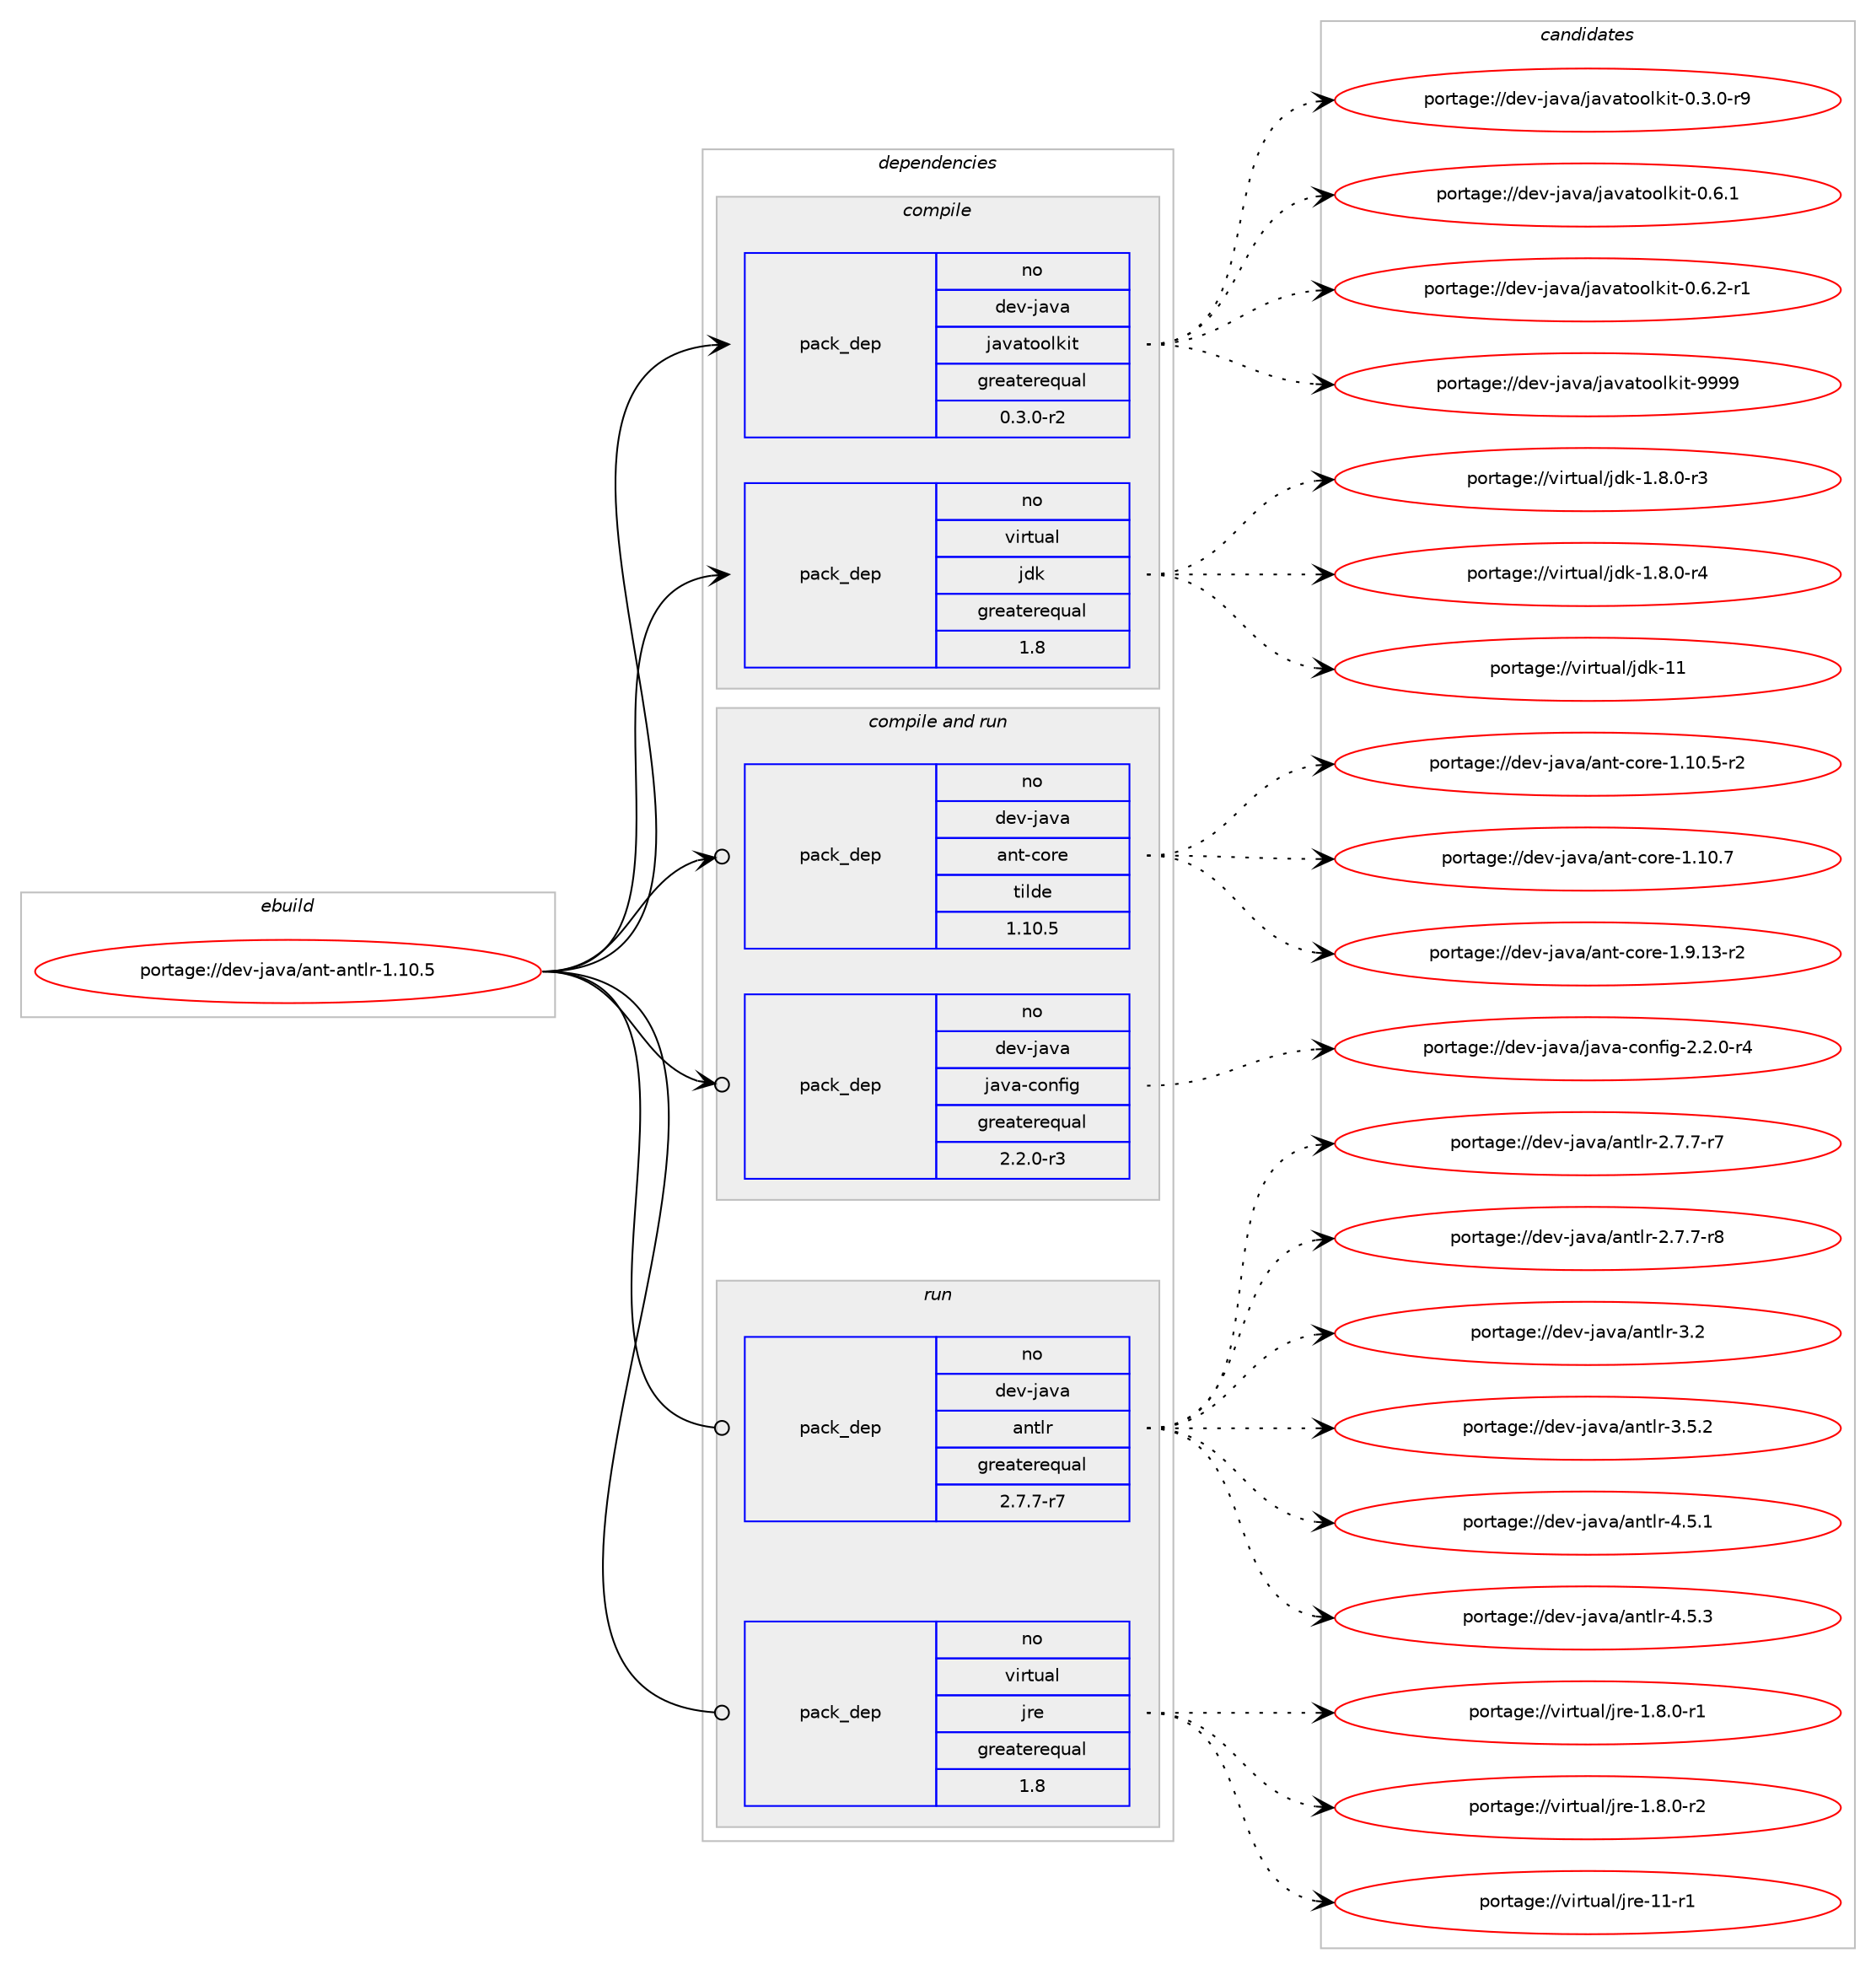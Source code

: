 digraph prolog {

# *************
# Graph options
# *************

newrank=true;
concentrate=true;
compound=true;
graph [rankdir=LR,fontname=Helvetica,fontsize=10,ranksep=1.5];#, ranksep=2.5, nodesep=0.2];
edge  [arrowhead=vee];
node  [fontname=Helvetica,fontsize=10];

# **********
# The ebuild
# **********

subgraph cluster_leftcol {
color=gray;
rank=same;
label=<<i>ebuild</i>>;
id [label="portage://dev-java/ant-antlr-1.10.5", color=red, width=4, href="../dev-java/ant-antlr-1.10.5.svg"];
}

# ****************
# The dependencies
# ****************

subgraph cluster_midcol {
color=gray;
label=<<i>dependencies</i>>;
subgraph cluster_compile {
fillcolor="#eeeeee";
style=filled;
label=<<i>compile</i>>;
subgraph pack65223 {
dependency85920 [label=<<TABLE BORDER="0" CELLBORDER="1" CELLSPACING="0" CELLPADDING="4" WIDTH="220"><TR><TD ROWSPAN="6" CELLPADDING="30">pack_dep</TD></TR><TR><TD WIDTH="110">no</TD></TR><TR><TD>dev-java</TD></TR><TR><TD>javatoolkit</TD></TR><TR><TD>greaterequal</TD></TR><TR><TD>0.3.0-r2</TD></TR></TABLE>>, shape=none, color=blue];
}
id:e -> dependency85920:w [weight=20,style="solid",arrowhead="vee"];
subgraph pack65224 {
dependency85921 [label=<<TABLE BORDER="0" CELLBORDER="1" CELLSPACING="0" CELLPADDING="4" WIDTH="220"><TR><TD ROWSPAN="6" CELLPADDING="30">pack_dep</TD></TR><TR><TD WIDTH="110">no</TD></TR><TR><TD>virtual</TD></TR><TR><TD>jdk</TD></TR><TR><TD>greaterequal</TD></TR><TR><TD>1.8</TD></TR></TABLE>>, shape=none, color=blue];
}
id:e -> dependency85921:w [weight=20,style="solid",arrowhead="vee"];
}
subgraph cluster_compileandrun {
fillcolor="#eeeeee";
style=filled;
label=<<i>compile and run</i>>;
subgraph pack65225 {
dependency85922 [label=<<TABLE BORDER="0" CELLBORDER="1" CELLSPACING="0" CELLPADDING="4" WIDTH="220"><TR><TD ROWSPAN="6" CELLPADDING="30">pack_dep</TD></TR><TR><TD WIDTH="110">no</TD></TR><TR><TD>dev-java</TD></TR><TR><TD>ant-core</TD></TR><TR><TD>tilde</TD></TR><TR><TD>1.10.5</TD></TR></TABLE>>, shape=none, color=blue];
}
id:e -> dependency85922:w [weight=20,style="solid",arrowhead="odotvee"];
subgraph pack65226 {
dependency85923 [label=<<TABLE BORDER="0" CELLBORDER="1" CELLSPACING="0" CELLPADDING="4" WIDTH="220"><TR><TD ROWSPAN="6" CELLPADDING="30">pack_dep</TD></TR><TR><TD WIDTH="110">no</TD></TR><TR><TD>dev-java</TD></TR><TR><TD>java-config</TD></TR><TR><TD>greaterequal</TD></TR><TR><TD>2.2.0-r3</TD></TR></TABLE>>, shape=none, color=blue];
}
id:e -> dependency85923:w [weight=20,style="solid",arrowhead="odotvee"];
}
subgraph cluster_run {
fillcolor="#eeeeee";
style=filled;
label=<<i>run</i>>;
subgraph pack65227 {
dependency85924 [label=<<TABLE BORDER="0" CELLBORDER="1" CELLSPACING="0" CELLPADDING="4" WIDTH="220"><TR><TD ROWSPAN="6" CELLPADDING="30">pack_dep</TD></TR><TR><TD WIDTH="110">no</TD></TR><TR><TD>dev-java</TD></TR><TR><TD>antlr</TD></TR><TR><TD>greaterequal</TD></TR><TR><TD>2.7.7-r7</TD></TR></TABLE>>, shape=none, color=blue];
}
id:e -> dependency85924:w [weight=20,style="solid",arrowhead="odot"];
subgraph pack65228 {
dependency85925 [label=<<TABLE BORDER="0" CELLBORDER="1" CELLSPACING="0" CELLPADDING="4" WIDTH="220"><TR><TD ROWSPAN="6" CELLPADDING="30">pack_dep</TD></TR><TR><TD WIDTH="110">no</TD></TR><TR><TD>virtual</TD></TR><TR><TD>jre</TD></TR><TR><TD>greaterequal</TD></TR><TR><TD>1.8</TD></TR></TABLE>>, shape=none, color=blue];
}
id:e -> dependency85925:w [weight=20,style="solid",arrowhead="odot"];
}
}

# **************
# The candidates
# **************

subgraph cluster_choices {
rank=same;
color=gray;
label=<<i>candidates</i>>;

subgraph choice65223 {
color=black;
nodesep=1;
choiceportage1001011184510697118974710697118971161111111081071051164548465146484511457 [label="portage://dev-java/javatoolkit-0.3.0-r9", color=red, width=4,href="../dev-java/javatoolkit-0.3.0-r9.svg"];
choiceportage100101118451069711897471069711897116111111108107105116454846544649 [label="portage://dev-java/javatoolkit-0.6.1", color=red, width=4,href="../dev-java/javatoolkit-0.6.1.svg"];
choiceportage1001011184510697118974710697118971161111111081071051164548465446504511449 [label="portage://dev-java/javatoolkit-0.6.2-r1", color=red, width=4,href="../dev-java/javatoolkit-0.6.2-r1.svg"];
choiceportage1001011184510697118974710697118971161111111081071051164557575757 [label="portage://dev-java/javatoolkit-9999", color=red, width=4,href="../dev-java/javatoolkit-9999.svg"];
dependency85920:e -> choiceportage1001011184510697118974710697118971161111111081071051164548465146484511457:w [style=dotted,weight="100"];
dependency85920:e -> choiceportage100101118451069711897471069711897116111111108107105116454846544649:w [style=dotted,weight="100"];
dependency85920:e -> choiceportage1001011184510697118974710697118971161111111081071051164548465446504511449:w [style=dotted,weight="100"];
dependency85920:e -> choiceportage1001011184510697118974710697118971161111111081071051164557575757:w [style=dotted,weight="100"];
}
subgraph choice65224 {
color=black;
nodesep=1;
choiceportage11810511411611797108471061001074549465646484511451 [label="portage://virtual/jdk-1.8.0-r3", color=red, width=4,href="../virtual/jdk-1.8.0-r3.svg"];
choiceportage11810511411611797108471061001074549465646484511452 [label="portage://virtual/jdk-1.8.0-r4", color=red, width=4,href="../virtual/jdk-1.8.0-r4.svg"];
choiceportage1181051141161179710847106100107454949 [label="portage://virtual/jdk-11", color=red, width=4,href="../virtual/jdk-11.svg"];
dependency85921:e -> choiceportage11810511411611797108471061001074549465646484511451:w [style=dotted,weight="100"];
dependency85921:e -> choiceportage11810511411611797108471061001074549465646484511452:w [style=dotted,weight="100"];
dependency85921:e -> choiceportage1181051141161179710847106100107454949:w [style=dotted,weight="100"];
}
subgraph choice65225 {
color=black;
nodesep=1;
choiceportage10010111845106971189747971101164599111114101454946494846534511450 [label="portage://dev-java/ant-core-1.10.5-r2", color=red, width=4,href="../dev-java/ant-core-1.10.5-r2.svg"];
choiceportage1001011184510697118974797110116459911111410145494649484655 [label="portage://dev-java/ant-core-1.10.7", color=red, width=4,href="../dev-java/ant-core-1.10.7.svg"];
choiceportage10010111845106971189747971101164599111114101454946574649514511450 [label="portage://dev-java/ant-core-1.9.13-r2", color=red, width=4,href="../dev-java/ant-core-1.9.13-r2.svg"];
dependency85922:e -> choiceportage10010111845106971189747971101164599111114101454946494846534511450:w [style=dotted,weight="100"];
dependency85922:e -> choiceportage1001011184510697118974797110116459911111410145494649484655:w [style=dotted,weight="100"];
dependency85922:e -> choiceportage10010111845106971189747971101164599111114101454946574649514511450:w [style=dotted,weight="100"];
}
subgraph choice65226 {
color=black;
nodesep=1;
choiceportage10010111845106971189747106971189745991111101021051034550465046484511452 [label="portage://dev-java/java-config-2.2.0-r4", color=red, width=4,href="../dev-java/java-config-2.2.0-r4.svg"];
dependency85923:e -> choiceportage10010111845106971189747106971189745991111101021051034550465046484511452:w [style=dotted,weight="100"];
}
subgraph choice65227 {
color=black;
nodesep=1;
choiceportage10010111845106971189747971101161081144550465546554511455 [label="portage://dev-java/antlr-2.7.7-r7", color=red, width=4,href="../dev-java/antlr-2.7.7-r7.svg"];
choiceportage10010111845106971189747971101161081144550465546554511456 [label="portage://dev-java/antlr-2.7.7-r8", color=red, width=4,href="../dev-java/antlr-2.7.7-r8.svg"];
choiceportage100101118451069711897479711011610811445514650 [label="portage://dev-java/antlr-3.2", color=red, width=4,href="../dev-java/antlr-3.2.svg"];
choiceportage1001011184510697118974797110116108114455146534650 [label="portage://dev-java/antlr-3.5.2", color=red, width=4,href="../dev-java/antlr-3.5.2.svg"];
choiceportage1001011184510697118974797110116108114455246534649 [label="portage://dev-java/antlr-4.5.1", color=red, width=4,href="../dev-java/antlr-4.5.1.svg"];
choiceportage1001011184510697118974797110116108114455246534651 [label="portage://dev-java/antlr-4.5.3", color=red, width=4,href="../dev-java/antlr-4.5.3.svg"];
dependency85924:e -> choiceportage10010111845106971189747971101161081144550465546554511455:w [style=dotted,weight="100"];
dependency85924:e -> choiceportage10010111845106971189747971101161081144550465546554511456:w [style=dotted,weight="100"];
dependency85924:e -> choiceportage100101118451069711897479711011610811445514650:w [style=dotted,weight="100"];
dependency85924:e -> choiceportage1001011184510697118974797110116108114455146534650:w [style=dotted,weight="100"];
dependency85924:e -> choiceportage1001011184510697118974797110116108114455246534649:w [style=dotted,weight="100"];
dependency85924:e -> choiceportage1001011184510697118974797110116108114455246534651:w [style=dotted,weight="100"];
}
subgraph choice65228 {
color=black;
nodesep=1;
choiceportage11810511411611797108471061141014549465646484511449 [label="portage://virtual/jre-1.8.0-r1", color=red, width=4,href="../virtual/jre-1.8.0-r1.svg"];
choiceportage11810511411611797108471061141014549465646484511450 [label="portage://virtual/jre-1.8.0-r2", color=red, width=4,href="../virtual/jre-1.8.0-r2.svg"];
choiceportage11810511411611797108471061141014549494511449 [label="portage://virtual/jre-11-r1", color=red, width=4,href="../virtual/jre-11-r1.svg"];
dependency85925:e -> choiceportage11810511411611797108471061141014549465646484511449:w [style=dotted,weight="100"];
dependency85925:e -> choiceportage11810511411611797108471061141014549465646484511450:w [style=dotted,weight="100"];
dependency85925:e -> choiceportage11810511411611797108471061141014549494511449:w [style=dotted,weight="100"];
}
}

}
